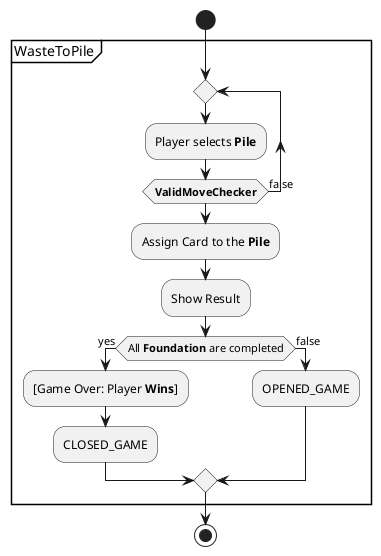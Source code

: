@startuml
'https://plantuml.com/activity-diagram-beta

start

partition WasteToPile {

repeat
   :Player selects **Pile**;
repeat while (**ValidMoveChecker**) is (false)

:Assign Card to the **Pile**;
:Show Result;

if (All **Foundation** are completed) then (yes)
   :[Game Over: Player **Wins**];
   :CLOSED_GAME;
else (false)
   :OPENED_GAME;
endif

}

stop
@enduml
